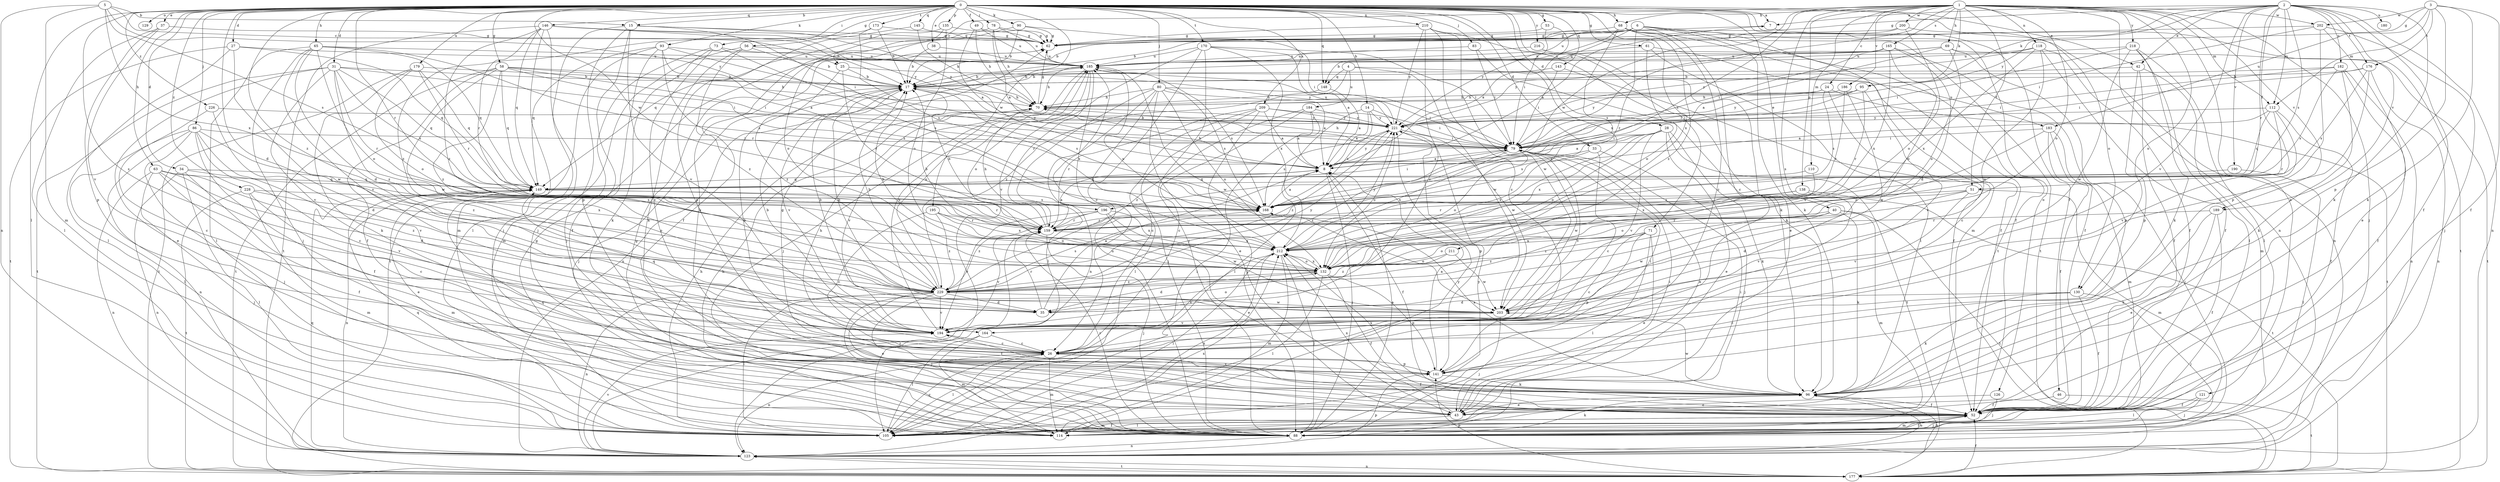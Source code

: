 strict digraph  {
0;
1;
2;
3;
4;
5;
6;
7;
8;
14;
15;
17;
24;
25;
26;
27;
28;
31;
33;
34;
35;
37;
38;
40;
42;
43;
46;
49;
51;
52;
53;
56;
58;
61;
62;
63;
65;
68;
69;
70;
71;
73;
78;
79;
80;
83;
86;
88;
90;
93;
95;
96;
105;
110;
112;
114;
118;
121;
123;
126;
129;
130;
132;
135;
138;
141;
143;
145;
146;
148;
149;
159;
164;
165;
168;
170;
173;
176;
177;
179;
180;
182;
183;
184;
185;
186;
189;
190;
194;
195;
196;
200;
202;
203;
209;
210;
211;
212;
216;
218;
221;
226;
228;
229;
0 -> 7  [label=a];
0 -> 14  [label=b];
0 -> 15  [label=b];
0 -> 27  [label=d];
0 -> 28  [label=d];
0 -> 31  [label=d];
0 -> 33  [label=d];
0 -> 34  [label=d];
0 -> 35  [label=d];
0 -> 37  [label=e];
0 -> 38  [label=e];
0 -> 40  [label=e];
0 -> 42  [label=e];
0 -> 46  [label=f];
0 -> 49  [label=f];
0 -> 53  [label=g];
0 -> 56  [label=g];
0 -> 58  [label=g];
0 -> 61  [label=g];
0 -> 63  [label=h];
0 -> 65  [label=h];
0 -> 68  [label=h];
0 -> 71  [label=i];
0 -> 73  [label=i];
0 -> 78  [label=i];
0 -> 80  [label=j];
0 -> 83  [label=j];
0 -> 86  [label=j];
0 -> 90  [label=k];
0 -> 93  [label=k];
0 -> 105  [label=l];
0 -> 126  [label=o];
0 -> 129  [label=o];
0 -> 130  [label=o];
0 -> 135  [label=p];
0 -> 143  [label=q];
0 -> 145  [label=q];
0 -> 146  [label=q];
0 -> 148  [label=q];
0 -> 159  [label=r];
0 -> 164  [label=s];
0 -> 170  [label=t];
0 -> 173  [label=t];
0 -> 179  [label=u];
0 -> 195  [label=w];
0 -> 196  [label=w];
0 -> 209  [label=x];
0 -> 210  [label=x];
0 -> 211  [label=x];
0 -> 212  [label=x];
0 -> 216  [label=y];
0 -> 226  [label=z];
0 -> 228  [label=z];
0 -> 229  [label=z];
1 -> 24  [label=c];
1 -> 25  [label=c];
1 -> 51  [label=f];
1 -> 68  [label=h];
1 -> 69  [label=h];
1 -> 79  [label=i];
1 -> 88  [label=j];
1 -> 95  [label=k];
1 -> 110  [label=m];
1 -> 112  [label=m];
1 -> 118  [label=n];
1 -> 121  [label=n];
1 -> 123  [label=n];
1 -> 130  [label=o];
1 -> 132  [label=o];
1 -> 138  [label=p];
1 -> 164  [label=s];
1 -> 165  [label=s];
1 -> 168  [label=s];
1 -> 186  [label=v];
1 -> 189  [label=v];
1 -> 196  [label=w];
1 -> 200  [label=w];
1 -> 202  [label=w];
1 -> 218  [label=y];
2 -> 7  [label=a];
2 -> 42  [label=e];
2 -> 51  [label=f];
2 -> 52  [label=f];
2 -> 62  [label=g];
2 -> 95  [label=k];
2 -> 96  [label=k];
2 -> 112  [label=m];
2 -> 123  [label=n];
2 -> 159  [label=r];
2 -> 168  [label=s];
2 -> 176  [label=t];
2 -> 180  [label=u];
2 -> 182  [label=u];
2 -> 189  [label=v];
2 -> 190  [label=v];
2 -> 194  [label=v];
2 -> 221  [label=y];
3 -> 52  [label=f];
3 -> 62  [label=g];
3 -> 96  [label=k];
3 -> 112  [label=m];
3 -> 141  [label=p];
3 -> 176  [label=t];
3 -> 183  [label=u];
3 -> 202  [label=w];
4 -> 148  [label=q];
4 -> 183  [label=u];
4 -> 184  [label=u];
4 -> 203  [label=w];
4 -> 229  [label=z];
5 -> 15  [label=b];
5 -> 25  [label=c];
5 -> 114  [label=m];
5 -> 123  [label=n];
5 -> 168  [label=s];
5 -> 212  [label=x];
5 -> 221  [label=y];
6 -> 17  [label=b];
6 -> 26  [label=c];
6 -> 62  [label=g];
6 -> 96  [label=k];
6 -> 114  [label=m];
6 -> 148  [label=q];
6 -> 159  [label=r];
6 -> 177  [label=t];
6 -> 185  [label=u];
7 -> 62  [label=g];
7 -> 123  [label=n];
8 -> 7  [label=a];
8 -> 52  [label=f];
8 -> 70  [label=h];
8 -> 88  [label=j];
8 -> 149  [label=q];
8 -> 221  [label=y];
14 -> 8  [label=a];
14 -> 105  [label=l];
14 -> 168  [label=s];
14 -> 203  [label=w];
14 -> 221  [label=y];
15 -> 62  [label=g];
15 -> 79  [label=i];
15 -> 88  [label=j];
15 -> 105  [label=l];
15 -> 141  [label=p];
15 -> 194  [label=v];
15 -> 221  [label=y];
17 -> 70  [label=h];
17 -> 88  [label=j];
17 -> 168  [label=s];
17 -> 194  [label=v];
24 -> 70  [label=h];
24 -> 168  [label=s];
24 -> 177  [label=t];
24 -> 194  [label=v];
24 -> 221  [label=y];
25 -> 17  [label=b];
25 -> 159  [label=r];
25 -> 221  [label=y];
25 -> 229  [label=z];
26 -> 17  [label=b];
26 -> 52  [label=f];
26 -> 70  [label=h];
26 -> 105  [label=l];
26 -> 114  [label=m];
26 -> 123  [label=n];
26 -> 141  [label=p];
26 -> 212  [label=x];
27 -> 105  [label=l];
27 -> 149  [label=q];
27 -> 177  [label=t];
27 -> 185  [label=u];
27 -> 203  [label=w];
28 -> 8  [label=a];
28 -> 43  [label=e];
28 -> 79  [label=i];
28 -> 96  [label=k];
28 -> 132  [label=o];
28 -> 168  [label=s];
28 -> 177  [label=t];
28 -> 194  [label=v];
28 -> 212  [label=x];
31 -> 17  [label=b];
31 -> 43  [label=e];
31 -> 79  [label=i];
31 -> 149  [label=q];
31 -> 159  [label=r];
31 -> 168  [label=s];
31 -> 177  [label=t];
31 -> 194  [label=v];
31 -> 229  [label=z];
33 -> 8  [label=a];
33 -> 26  [label=c];
33 -> 88  [label=j];
33 -> 212  [label=x];
34 -> 43  [label=e];
34 -> 105  [label=l];
34 -> 123  [label=n];
34 -> 149  [label=q];
34 -> 212  [label=x];
35 -> 8  [label=a];
35 -> 17  [label=b];
35 -> 132  [label=o];
35 -> 159  [label=r];
37 -> 62  [label=g];
37 -> 105  [label=l];
37 -> 141  [label=p];
37 -> 194  [label=v];
38 -> 17  [label=b];
38 -> 185  [label=u];
40 -> 96  [label=k];
40 -> 114  [label=m];
40 -> 159  [label=r];
40 -> 177  [label=t];
40 -> 203  [label=w];
40 -> 229  [label=z];
42 -> 17  [label=b];
42 -> 52  [label=f];
42 -> 114  [label=m];
42 -> 141  [label=p];
43 -> 79  [label=i];
43 -> 114  [label=m];
43 -> 149  [label=q];
43 -> 212  [label=x];
46 -> 52  [label=f];
46 -> 177  [label=t];
49 -> 8  [label=a];
49 -> 62  [label=g];
49 -> 70  [label=h];
49 -> 185  [label=u];
51 -> 35  [label=d];
51 -> 114  [label=m];
51 -> 132  [label=o];
51 -> 168  [label=s];
51 -> 194  [label=v];
52 -> 88  [label=j];
52 -> 105  [label=l];
52 -> 114  [label=m];
53 -> 62  [label=g];
53 -> 79  [label=i];
53 -> 221  [label=y];
56 -> 17  [label=b];
56 -> 96  [label=k];
56 -> 114  [label=m];
56 -> 185  [label=u];
56 -> 229  [label=z];
58 -> 17  [label=b];
58 -> 52  [label=f];
58 -> 70  [label=h];
58 -> 79  [label=i];
58 -> 149  [label=q];
58 -> 168  [label=s];
58 -> 177  [label=t];
58 -> 203  [label=w];
58 -> 229  [label=z];
61 -> 52  [label=f];
61 -> 105  [label=l];
61 -> 132  [label=o];
61 -> 185  [label=u];
62 -> 185  [label=u];
63 -> 35  [label=d];
63 -> 52  [label=f];
63 -> 88  [label=j];
63 -> 123  [label=n];
63 -> 149  [label=q];
63 -> 194  [label=v];
63 -> 229  [label=z];
65 -> 35  [label=d];
65 -> 88  [label=j];
65 -> 105  [label=l];
65 -> 132  [label=o];
65 -> 149  [label=q];
65 -> 168  [label=s];
65 -> 185  [label=u];
65 -> 194  [label=v];
68 -> 8  [label=a];
68 -> 26  [label=c];
68 -> 52  [label=f];
68 -> 62  [label=g];
68 -> 168  [label=s];
68 -> 177  [label=t];
68 -> 229  [label=z];
69 -> 8  [label=a];
69 -> 96  [label=k];
69 -> 132  [label=o];
69 -> 177  [label=t];
69 -> 185  [label=u];
69 -> 221  [label=y];
70 -> 62  [label=g];
70 -> 194  [label=v];
70 -> 221  [label=y];
71 -> 26  [label=c];
71 -> 43  [label=e];
71 -> 105  [label=l];
71 -> 132  [label=o];
71 -> 141  [label=p];
71 -> 212  [label=x];
71 -> 229  [label=z];
73 -> 26  [label=c];
73 -> 88  [label=j];
73 -> 96  [label=k];
73 -> 168  [label=s];
73 -> 185  [label=u];
78 -> 8  [label=a];
78 -> 62  [label=g];
78 -> 70  [label=h];
78 -> 132  [label=o];
78 -> 185  [label=u];
79 -> 8  [label=a];
79 -> 17  [label=b];
79 -> 43  [label=e];
79 -> 70  [label=h];
79 -> 132  [label=o];
79 -> 194  [label=v];
79 -> 203  [label=w];
79 -> 212  [label=x];
79 -> 229  [label=z];
80 -> 8  [label=a];
80 -> 43  [label=e];
80 -> 70  [label=h];
80 -> 79  [label=i];
80 -> 88  [label=j];
80 -> 105  [label=l];
80 -> 123  [label=n];
80 -> 132  [label=o];
80 -> 168  [label=s];
83 -> 79  [label=i];
83 -> 96  [label=k];
83 -> 185  [label=u];
86 -> 26  [label=c];
86 -> 52  [label=f];
86 -> 79  [label=i];
86 -> 88  [label=j];
86 -> 105  [label=l];
86 -> 123  [label=n];
86 -> 194  [label=v];
86 -> 229  [label=z];
88 -> 8  [label=a];
88 -> 52  [label=f];
88 -> 96  [label=k];
88 -> 123  [label=n];
88 -> 159  [label=r];
88 -> 185  [label=u];
88 -> 221  [label=y];
90 -> 17  [label=b];
90 -> 62  [label=g];
90 -> 79  [label=i];
90 -> 96  [label=k];
93 -> 8  [label=a];
93 -> 52  [label=f];
93 -> 79  [label=i];
93 -> 149  [label=q];
93 -> 159  [label=r];
93 -> 177  [label=t];
93 -> 185  [label=u];
95 -> 26  [label=c];
95 -> 70  [label=h];
95 -> 79  [label=i];
95 -> 159  [label=r];
95 -> 221  [label=y];
96 -> 43  [label=e];
96 -> 52  [label=f];
96 -> 123  [label=n];
96 -> 168  [label=s];
96 -> 194  [label=v];
96 -> 203  [label=w];
96 -> 212  [label=x];
105 -> 26  [label=c];
105 -> 52  [label=f];
105 -> 62  [label=g];
105 -> 70  [label=h];
105 -> 149  [label=q];
105 -> 212  [label=x];
110 -> 149  [label=q];
110 -> 212  [label=x];
112 -> 8  [label=a];
112 -> 52  [label=f];
112 -> 149  [label=q];
112 -> 159  [label=r];
112 -> 194  [label=v];
112 -> 221  [label=y];
114 -> 62  [label=g];
114 -> 70  [label=h];
114 -> 79  [label=i];
114 -> 221  [label=y];
118 -> 52  [label=f];
118 -> 105  [label=l];
118 -> 185  [label=u];
118 -> 203  [label=w];
118 -> 212  [label=x];
118 -> 221  [label=y];
121 -> 52  [label=f];
121 -> 88  [label=j];
121 -> 105  [label=l];
123 -> 96  [label=k];
123 -> 141  [label=p];
123 -> 149  [label=q];
123 -> 159  [label=r];
123 -> 177  [label=t];
123 -> 185  [label=u];
123 -> 194  [label=v];
123 -> 212  [label=x];
126 -> 43  [label=e];
126 -> 88  [label=j];
130 -> 26  [label=c];
130 -> 35  [label=d];
130 -> 52  [label=f];
130 -> 88  [label=j];
130 -> 96  [label=k];
132 -> 17  [label=b];
132 -> 35  [label=d];
132 -> 52  [label=f];
132 -> 105  [label=l];
132 -> 141  [label=p];
132 -> 212  [label=x];
132 -> 229  [label=z];
135 -> 52  [label=f];
135 -> 62  [label=g];
135 -> 132  [label=o];
135 -> 149  [label=q];
138 -> 159  [label=r];
138 -> 168  [label=s];
138 -> 177  [label=t];
138 -> 194  [label=v];
141 -> 8  [label=a];
141 -> 62  [label=g];
141 -> 79  [label=i];
141 -> 96  [label=k];
143 -> 17  [label=b];
143 -> 52  [label=f];
143 -> 79  [label=i];
145 -> 62  [label=g];
145 -> 70  [label=h];
145 -> 141  [label=p];
146 -> 17  [label=b];
146 -> 62  [label=g];
146 -> 88  [label=j];
146 -> 114  [label=m];
146 -> 149  [label=q];
146 -> 159  [label=r];
146 -> 177  [label=t];
146 -> 221  [label=y];
146 -> 229  [label=z];
148 -> 8  [label=a];
148 -> 70  [label=h];
149 -> 79  [label=i];
149 -> 114  [label=m];
149 -> 123  [label=n];
149 -> 159  [label=r];
149 -> 168  [label=s];
159 -> 8  [label=a];
159 -> 17  [label=b];
159 -> 70  [label=h];
159 -> 88  [label=j];
159 -> 194  [label=v];
159 -> 212  [label=x];
164 -> 26  [label=c];
164 -> 105  [label=l];
164 -> 114  [label=m];
165 -> 17  [label=b];
165 -> 35  [label=d];
165 -> 52  [label=f];
165 -> 79  [label=i];
165 -> 132  [label=o];
165 -> 185  [label=u];
165 -> 212  [label=x];
168 -> 8  [label=a];
168 -> 159  [label=r];
170 -> 8  [label=a];
170 -> 26  [label=c];
170 -> 79  [label=i];
170 -> 88  [label=j];
170 -> 185  [label=u];
170 -> 194  [label=v];
170 -> 212  [label=x];
173 -> 17  [label=b];
173 -> 62  [label=g];
173 -> 168  [label=s];
173 -> 229  [label=z];
176 -> 17  [label=b];
176 -> 79  [label=i];
176 -> 123  [label=n];
176 -> 168  [label=s];
176 -> 194  [label=v];
177 -> 52  [label=f];
177 -> 123  [label=n];
177 -> 141  [label=p];
179 -> 17  [label=b];
179 -> 96  [label=k];
179 -> 132  [label=o];
179 -> 149  [label=q];
179 -> 159  [label=r];
179 -> 177  [label=t];
182 -> 17  [label=b];
182 -> 52  [label=f];
182 -> 79  [label=i];
182 -> 96  [label=k];
182 -> 123  [label=n];
182 -> 168  [label=s];
183 -> 52  [label=f];
183 -> 79  [label=i];
183 -> 88  [label=j];
183 -> 114  [label=m];
183 -> 132  [label=o];
184 -> 8  [label=a];
184 -> 26  [label=c];
184 -> 105  [label=l];
184 -> 221  [label=y];
184 -> 229  [label=z];
185 -> 17  [label=b];
185 -> 70  [label=h];
185 -> 88  [label=j];
185 -> 132  [label=o];
185 -> 159  [label=r];
185 -> 168  [label=s];
185 -> 203  [label=w];
185 -> 212  [label=x];
186 -> 70  [label=h];
186 -> 159  [label=r];
186 -> 203  [label=w];
189 -> 43  [label=e];
189 -> 52  [label=f];
189 -> 96  [label=k];
189 -> 159  [label=r];
190 -> 105  [label=l];
190 -> 149  [label=q];
194 -> 17  [label=b];
194 -> 26  [label=c];
194 -> 149  [label=q];
194 -> 185  [label=u];
195 -> 26  [label=c];
195 -> 132  [label=o];
195 -> 159  [label=r];
195 -> 212  [label=x];
195 -> 229  [label=z];
196 -> 43  [label=e];
196 -> 159  [label=r];
196 -> 194  [label=v];
196 -> 203  [label=w];
196 -> 212  [label=x];
196 -> 229  [label=z];
200 -> 17  [label=b];
200 -> 62  [label=g];
200 -> 132  [label=o];
200 -> 177  [label=t];
202 -> 43  [label=e];
202 -> 62  [label=g];
202 -> 79  [label=i];
202 -> 88  [label=j];
202 -> 141  [label=p];
203 -> 17  [label=b];
203 -> 88  [label=j];
203 -> 194  [label=v];
209 -> 8  [label=a];
209 -> 26  [label=c];
209 -> 79  [label=i];
209 -> 88  [label=j];
209 -> 105  [label=l];
209 -> 159  [label=r];
209 -> 221  [label=y];
210 -> 26  [label=c];
210 -> 62  [label=g];
210 -> 96  [label=k];
210 -> 194  [label=v];
210 -> 203  [label=w];
210 -> 221  [label=y];
211 -> 132  [label=o];
211 -> 203  [label=w];
211 -> 229  [label=z];
212 -> 17  [label=b];
212 -> 88  [label=j];
212 -> 105  [label=l];
212 -> 114  [label=m];
212 -> 132  [label=o];
212 -> 185  [label=u];
212 -> 221  [label=y];
216 -> 43  [label=e];
216 -> 185  [label=u];
218 -> 52  [label=f];
218 -> 79  [label=i];
218 -> 96  [label=k];
218 -> 105  [label=l];
218 -> 185  [label=u];
218 -> 203  [label=w];
221 -> 79  [label=i];
221 -> 132  [label=o];
221 -> 141  [label=p];
221 -> 168  [label=s];
221 -> 185  [label=u];
221 -> 229  [label=z];
226 -> 26  [label=c];
226 -> 35  [label=d];
226 -> 221  [label=y];
228 -> 26  [label=c];
228 -> 114  [label=m];
228 -> 132  [label=o];
228 -> 168  [label=s];
228 -> 177  [label=t];
229 -> 17  [label=b];
229 -> 35  [label=d];
229 -> 43  [label=e];
229 -> 52  [label=f];
229 -> 88  [label=j];
229 -> 105  [label=l];
229 -> 123  [label=n];
229 -> 168  [label=s];
229 -> 185  [label=u];
229 -> 194  [label=v];
229 -> 203  [label=w];
229 -> 221  [label=y];
}
